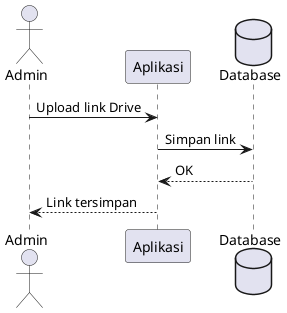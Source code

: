 @startuml
actor Admin
participant Aplikasi
database Database

Admin -> Aplikasi: Upload link Drive
Aplikasi -> Database: Simpan link
Database --> Aplikasi: OK
Aplikasi --> Admin: Link tersimpan
@enduml